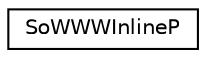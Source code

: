 digraph "Graphical Class Hierarchy"
{
 // LATEX_PDF_SIZE
  edge [fontname="Helvetica",fontsize="10",labelfontname="Helvetica",labelfontsize="10"];
  node [fontname="Helvetica",fontsize="10",shape=record];
  rankdir="LR";
  Node0 [label="SoWWWInlineP",height=0.2,width=0.4,color="black", fillcolor="white", style="filled",URL="$classSoWWWInlineP.html",tooltip=" "];
}
